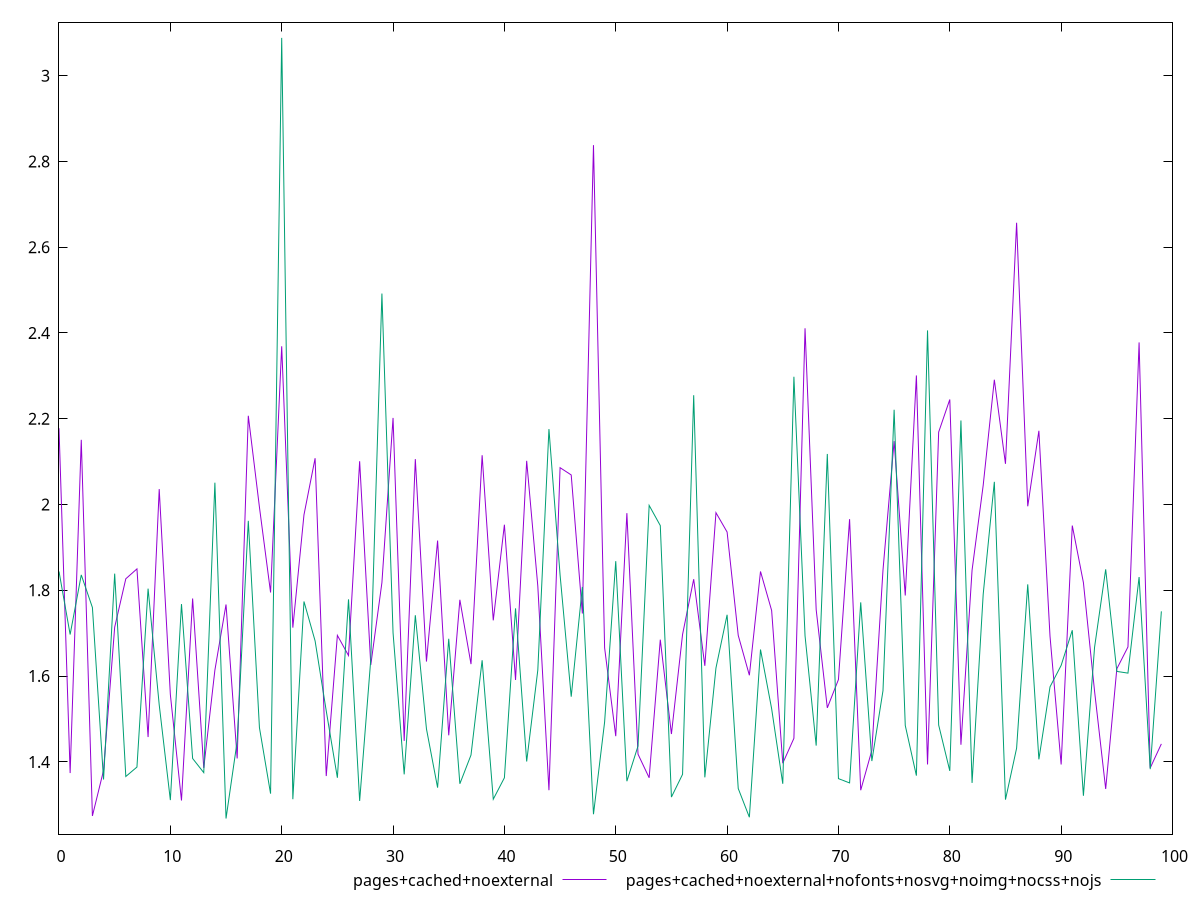 $_pagesCachedNoexternal <<EOF
2.178
1.374
2.151
1.274
1.3800000000000001
1.714
1.827
1.85
1.458
2.036
1.557
1.31
1.781
1.3860000000000001
1.614
1.7670000000000001
1.408
2.207
1.994
1.7950000000000002
2.369
1.713
1.9759999999999998
2.1079999999999997
1.367
1.6949999999999998
1.6480000000000001
2.101
1.6260000000000001
1.818
2.202
1.449
2.106
1.634
1.9160000000000001
1.462
1.7779999999999998
1.6280000000000001
2.1149999999999998
1.73
1.9529999999999998
1.591
2.102
1.81
1.3339999999999999
2.086
2.069
1.7459999999999998
2.838
1.6660000000000001
1.46
1.9799999999999998
1.4180000000000001
1.363
1.685
1.465
1.6969999999999998
1.826
1.624
1.9810000000000003
1.936
1.695
1.602
1.8440000000000003
1.7530000000000001
1.397
1.455
2.411
1.7550000000000003
1.526
1.592
1.9660000000000002
1.334
1.4269999999999998
1.8470000000000002
2.148
1.7880000000000003
2.301
1.3940000000000001
2.1690000000000005
2.2449999999999997
1.44
1.847
2.045
2.291
2.0949999999999998
2.657
1.9960000000000002
2.1719999999999997
1.693
1.3940000000000001
1.9509999999999998
1.8180000000000003
1.565
1.337
1.617
1.6680000000000001
2.378
1.3860000000000001
1.442
EOF
$_pagesCachedNoexternalNofontsNosvgNoimgNocssNojs <<EOF
1.8439999999999999
1.6969999999999998
1.8359999999999999
1.76
1.359
1.839
1.3659999999999999
1.388
1.8039999999999998
1.533
1.311
1.768
1.408
1.375
2.051
1.268
1.448
1.9619999999999997
1.48
1.3259999999999998
3.088
1.313
1.7740000000000002
1.6819999999999997
1.519
1.363
1.779
1.309
1.639
2.492
1.701
1.371
1.742
1.4769999999999999
1.34
1.687
1.349
1.4160000000000001
1.637
1.313
1.363
1.7579999999999998
1.401
1.6139999999999999
2.1759999999999997
1.8359999999999999
1.552
1.808
1.278
1.493
1.8679999999999999
1.355
1.4369999999999998
1.9980000000000002
1.951
1.318
1.371
2.255
1.364
1.6190000000000002
1.743
1.338
1.2710000000000001
1.6620000000000001
1.524
1.349
2.298
1.694
1.438
2.118
1.361
1.351
1.7719999999999998
1.4020000000000001
1.566
2.221
1.4849999999999999
1.368
2.406
1.486
1.379
2.196
1.351
1.7910000000000001
2.053
1.312
1.432
1.8139999999999998
1.4060000000000001
1.575
1.625
1.707
1.321
1.6670000000000003
1.849
1.611
1.607
1.831
1.383
1.7510000000000001
EOF
set key outside below
set terminal pngcairo
set output "report_00006_2020-11-02T20-21-41.718Z/server-response-time/server-response-time_pages+cached+noexternal_pages+cached+noexternal+nofonts+nosvg+noimg+nocss+nojs.png"
set yrange [1.2316:3.1244]
plot $_pagesCachedNoexternal title "pages+cached+noexternal" with line ,$_pagesCachedNoexternalNofontsNosvgNoimgNocssNojs title "pages+cached+noexternal+nofonts+nosvg+noimg+nocss+nojs" with line ,